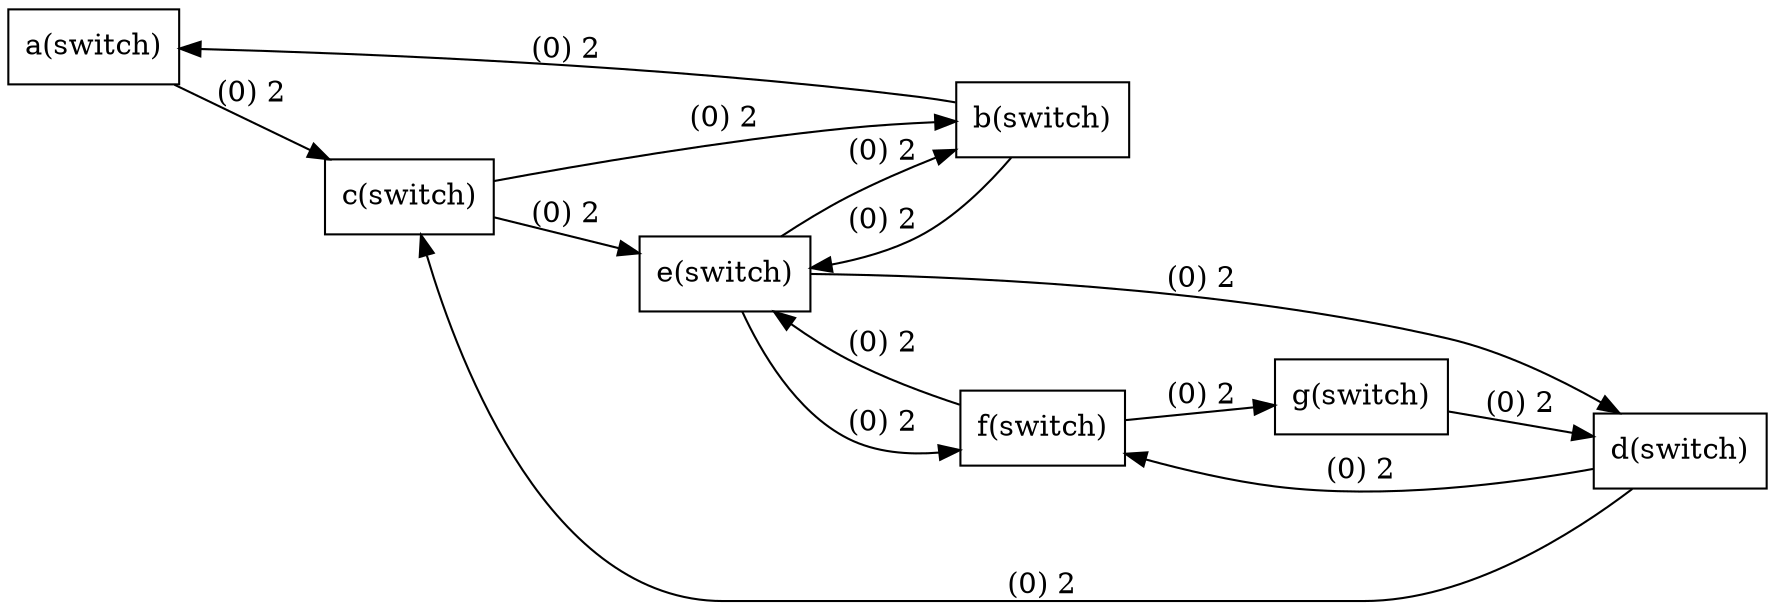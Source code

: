 digraph G{
rankdir=LR;
node [shape=record];

a [label="a(switch)"];
c [label="c(switch)"];
a->c[label="(0) 2"];
c [label="c(switch)"];
e [label="e(switch)"];
c->e[label="(0) 2"];
e [label="e(switch)"];
f [label="f(switch)"];
e->f[label="(0) 2"];
f [label="f(switch)"];
g [label="g(switch)"];
f->g[label="(0) 2"];
g [label="g(switch)"];
d [label="d(switch)"];
g->d[label="(0) 2"];
d [label="d(switch)"];
f [label="f(switch)"];
d->f[label="(0) 2"];
f [label="f(switch)"];
e [label="e(switch)"];
f->e[label="(0) 2"];
e [label="e(switch)"];
b [label="b(switch)"];
e->b[label="(0) 2"];
b [label="b(switch)"];
e [label="e(switch)"];
b->e[label="(0) 2"];
e [label="e(switch)"];
d [label="d(switch)"];
e->d[label="(0) 2"];
d [label="d(switch)"];
c [label="c(switch)"];
d->c[label="(0) 2"];
c [label="c(switch)"];
b [label="b(switch)"];
c->b[label="(0) 2"];
b [label="b(switch)"];
a [label="a(switch)"];
b->a[label="(0) 2"];

}